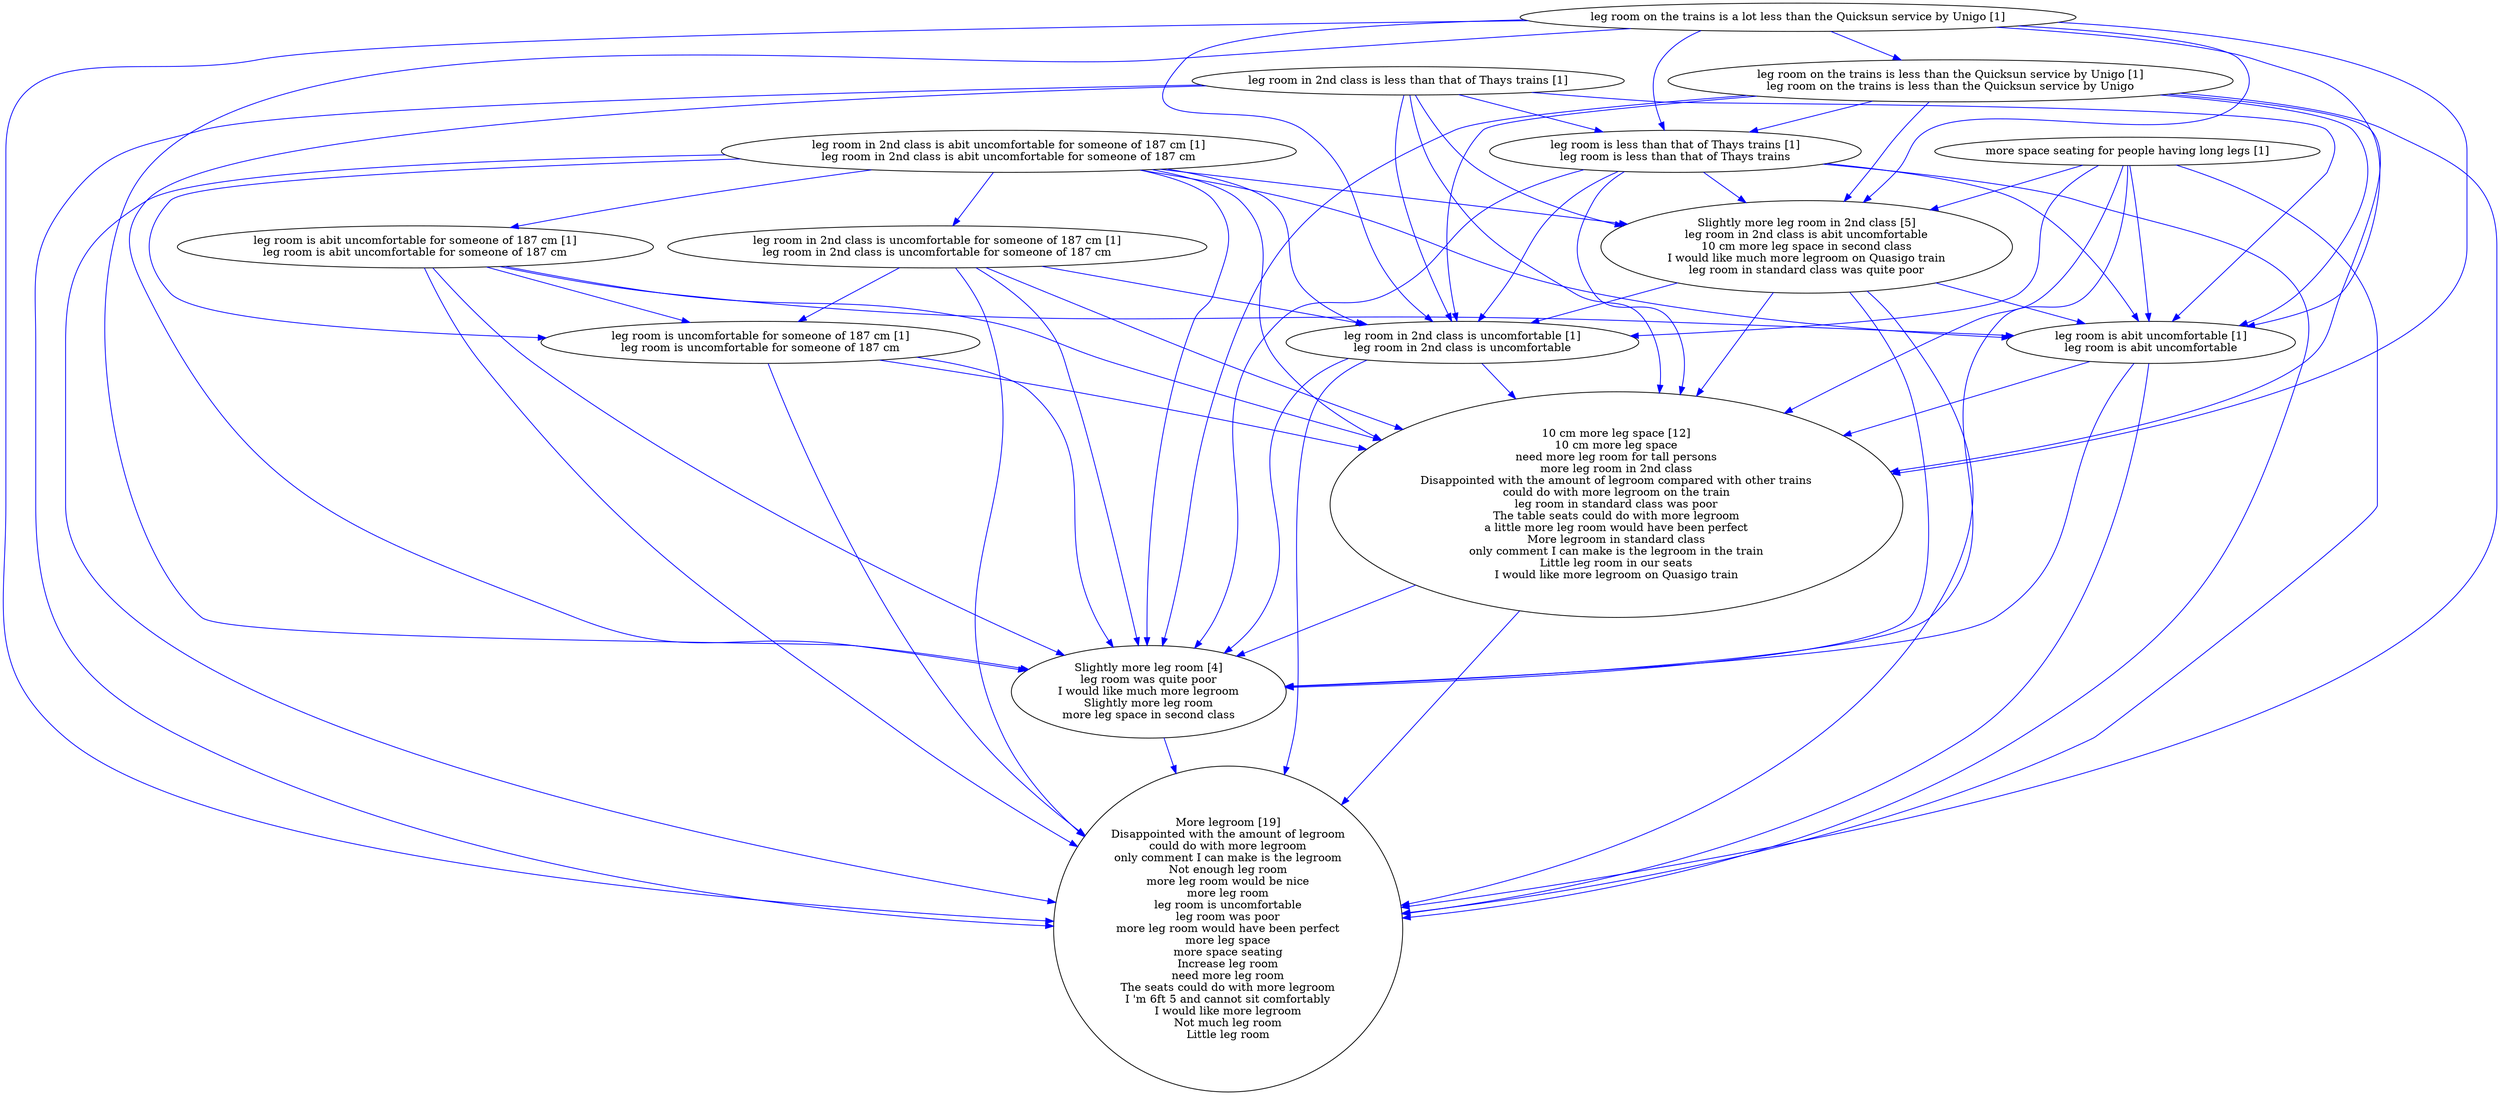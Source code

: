 digraph collapsedGraph {
"More legroom [19]\nDisappointed with the amount of legroom\ncould do with more legroom\nonly comment I can make is the legroom\nNot enough leg room\nmore leg room would be nice\nmore leg room\nleg room is uncomfortable\nleg room was poor\nmore leg room would have been perfect\nmore leg space\nmore space seating\nIncrease leg room\nneed more leg room\nThe seats could do with more legroom\nI 'm 6ft 5 and cannot sit comfortably\nI would like more legroom\nNot much leg room\nLittle leg room""Slightly more leg room [4]\nleg room was quite poor\nI would like much more legroom\nSlightly more leg room\nmore leg space in second class""Slightly more leg room in 2nd class [5]\nleg room in 2nd class is abit uncomfortable\n10 cm more leg space in second class\nI would like much more legroom on Quasigo train\nleg room in standard class was quite poor""10 cm more leg space [12]\n10 cm more leg space\nneed more leg room for tall persons\nmore leg room in 2nd class\nDisappointed with the amount of legroom compared with other trains\ncould do with more legroom on the train\nleg room in standard class was poor\nThe table seats could do with more legroom\na little more leg room would have been perfect\nMore legroom in standard class\nonly comment I can make is the legroom in the train\nLittle leg room in our seats\nI would like more legroom on Quasigo train""leg room in 2nd class is abit uncomfortable for someone of 187 cm [1]\nleg room in 2nd class is abit uncomfortable for someone of 187 cm""leg room is abit uncomfortable for someone of 187 cm [1]\nleg room is abit uncomfortable for someone of 187 cm""leg room is abit uncomfortable [1]\nleg room is abit uncomfortable""leg room is uncomfortable for someone of 187 cm [1]\nleg room is uncomfortable for someone of 187 cm""leg room in 2nd class is uncomfortable [1]\nleg room in 2nd class is uncomfortable""leg room in 2nd class is uncomfortable for someone of 187 cm [1]\nleg room in 2nd class is uncomfortable for someone of 187 cm""leg room in 2nd class is less than that of Thays trains [1]""leg room is less than that of Thays trains [1]\nleg room is less than that of Thays trains""leg room on the trains is a lot less than the Quicksun service by Unigo [1]""leg room on the trains is less than the Quicksun service by Unigo [1]\nleg room on the trains is less than the Quicksun service by Unigo""more space seating for people having long legs [1]""Slightly more leg room in 2nd class [5]\nleg room in 2nd class is abit uncomfortable\n10 cm more leg space in second class\nI would like much more legroom on Quasigo train\nleg room in standard class was quite poor" -> "10 cm more leg space [12]\n10 cm more leg space\nneed more leg room for tall persons\nmore leg room in 2nd class\nDisappointed with the amount of legroom compared with other trains\ncould do with more legroom on the train\nleg room in standard class was poor\nThe table seats could do with more legroom\na little more leg room would have been perfect\nMore legroom in standard class\nonly comment I can make is the legroom in the train\nLittle leg room in our seats\nI would like more legroom on Quasigo train" [color=blue]
"Slightly more leg room in 2nd class [5]\nleg room in 2nd class is abit uncomfortable\n10 cm more leg space in second class\nI would like much more legroom on Quasigo train\nleg room in standard class was quite poor" -> "More legroom [19]\nDisappointed with the amount of legroom\ncould do with more legroom\nonly comment I can make is the legroom\nNot enough leg room\nmore leg room would be nice\nmore leg room\nleg room is uncomfortable\nleg room was poor\nmore leg room would have been perfect\nmore leg space\nmore space seating\nIncrease leg room\nneed more leg room\nThe seats could do with more legroom\nI 'm 6ft 5 and cannot sit comfortably\nI would like more legroom\nNot much leg room\nLittle leg room" [color=blue]
"10 cm more leg space [12]\n10 cm more leg space\nneed more leg room for tall persons\nmore leg room in 2nd class\nDisappointed with the amount of legroom compared with other trains\ncould do with more legroom on the train\nleg room in standard class was poor\nThe table seats could do with more legroom\na little more leg room would have been perfect\nMore legroom in standard class\nonly comment I can make is the legroom in the train\nLittle leg room in our seats\nI would like more legroom on Quasigo train" -> "More legroom [19]\nDisappointed with the amount of legroom\ncould do with more legroom\nonly comment I can make is the legroom\nNot enough leg room\nmore leg room would be nice\nmore leg room\nleg room is uncomfortable\nleg room was poor\nmore leg room would have been perfect\nmore leg space\nmore space seating\nIncrease leg room\nneed more leg room\nThe seats could do with more legroom\nI 'm 6ft 5 and cannot sit comfortably\nI would like more legroom\nNot much leg room\nLittle leg room" [color=blue]
"leg room on the trains is less than the Quicksun service by Unigo [1]\nleg room on the trains is less than the Quicksun service by Unigo" -> "leg room is abit uncomfortable [1]\nleg room is abit uncomfortable" [color=blue]
"leg room on the trains is less than the Quicksun service by Unigo [1]\nleg room on the trains is less than the Quicksun service by Unigo" -> "Slightly more leg room [4]\nleg room was quite poor\nI would like much more legroom\nSlightly more leg room\nmore leg space in second class" [color=blue]
"more space seating for people having long legs [1]" -> "leg room in 2nd class is uncomfortable [1]\nleg room in 2nd class is uncomfortable" [color=blue]
"more space seating for people having long legs [1]" -> "10 cm more leg space [12]\n10 cm more leg space\nneed more leg room for tall persons\nmore leg room in 2nd class\nDisappointed with the amount of legroom compared with other trains\ncould do with more legroom on the train\nleg room in standard class was poor\nThe table seats could do with more legroom\na little more leg room would have been perfect\nMore legroom in standard class\nonly comment I can make is the legroom in the train\nLittle leg room in our seats\nI would like more legroom on Quasigo train" [color=blue]
"leg room in 2nd class is abit uncomfortable for someone of 187 cm [1]\nleg room in 2nd class is abit uncomfortable for someone of 187 cm" -> "10 cm more leg space [12]\n10 cm more leg space\nneed more leg room for tall persons\nmore leg room in 2nd class\nDisappointed with the amount of legroom compared with other trains\ncould do with more legroom on the train\nleg room in standard class was poor\nThe table seats could do with more legroom\na little more leg room would have been perfect\nMore legroom in standard class\nonly comment I can make is the legroom in the train\nLittle leg room in our seats\nI would like more legroom on Quasigo train" [color=blue]
"more space seating for people having long legs [1]" -> "Slightly more leg room in 2nd class [5]\nleg room in 2nd class is abit uncomfortable\n10 cm more leg space in second class\nI would like much more legroom on Quasigo train\nleg room in standard class was quite poor" [color=blue]
"more space seating for people having long legs [1]" -> "Slightly more leg room [4]\nleg room was quite poor\nI would like much more legroom\nSlightly more leg room\nmore leg space in second class" [color=blue]
"Slightly more leg room in 2nd class [5]\nleg room in 2nd class is abit uncomfortable\n10 cm more leg space in second class\nI would like much more legroom on Quasigo train\nleg room in standard class was quite poor" -> "leg room is abit uncomfortable [1]\nleg room is abit uncomfortable" [color=blue]
"more space seating for people having long legs [1]" -> "More legroom [19]\nDisappointed with the amount of legroom\ncould do with more legroom\nonly comment I can make is the legroom\nNot enough leg room\nmore leg room would be nice\nmore leg room\nleg room is uncomfortable\nleg room was poor\nmore leg room would have been perfect\nmore leg space\nmore space seating\nIncrease leg room\nneed more leg room\nThe seats could do with more legroom\nI 'm 6ft 5 and cannot sit comfortably\nI would like more legroom\nNot much leg room\nLittle leg room" [color=blue]
"Slightly more leg room [4]\nleg room was quite poor\nI would like much more legroom\nSlightly more leg room\nmore leg space in second class" -> "More legroom [19]\nDisappointed with the amount of legroom\ncould do with more legroom\nonly comment I can make is the legroom\nNot enough leg room\nmore leg room would be nice\nmore leg room\nleg room is uncomfortable\nleg room was poor\nmore leg room would have been perfect\nmore leg space\nmore space seating\nIncrease leg room\nneed more leg room\nThe seats could do with more legroom\nI 'm 6ft 5 and cannot sit comfortably\nI would like more legroom\nNot much leg room\nLittle leg room" [color=blue]
"leg room in 2nd class is uncomfortable [1]\nleg room in 2nd class is uncomfortable" -> "More legroom [19]\nDisappointed with the amount of legroom\ncould do with more legroom\nonly comment I can make is the legroom\nNot enough leg room\nmore leg room would be nice\nmore leg room\nleg room is uncomfortable\nleg room was poor\nmore leg room would have been perfect\nmore leg space\nmore space seating\nIncrease leg room\nneed more leg room\nThe seats could do with more legroom\nI 'm 6ft 5 and cannot sit comfortably\nI would like more legroom\nNot much leg room\nLittle leg room" [color=blue]
"leg room in 2nd class is uncomfortable [1]\nleg room in 2nd class is uncomfortable" -> "Slightly more leg room [4]\nleg room was quite poor\nI would like much more legroom\nSlightly more leg room\nmore leg space in second class" [color=blue]
"leg room in 2nd class is uncomfortable [1]\nleg room in 2nd class is uncomfortable" -> "10 cm more leg space [12]\n10 cm more leg space\nneed more leg room for tall persons\nmore leg room in 2nd class\nDisappointed with the amount of legroom compared with other trains\ncould do with more legroom on the train\nleg room in standard class was poor\nThe table seats could do with more legroom\na little more leg room would have been perfect\nMore legroom in standard class\nonly comment I can make is the legroom in the train\nLittle leg room in our seats\nI would like more legroom on Quasigo train" [color=blue]
"leg room on the trains is a lot less than the Quicksun service by Unigo [1]" -> "Slightly more leg room in 2nd class [5]\nleg room in 2nd class is abit uncomfortable\n10 cm more leg space in second class\nI would like much more legroom on Quasigo train\nleg room in standard class was quite poor" [color=blue]
"leg room is less than that of Thays trains [1]\nleg room is less than that of Thays trains" -> "Slightly more leg room [4]\nleg room was quite poor\nI would like much more legroom\nSlightly more leg room\nmore leg space in second class" [color=blue]
"leg room is less than that of Thays trains [1]\nleg room is less than that of Thays trains" -> "leg room is abit uncomfortable [1]\nleg room is abit uncomfortable" [color=blue]
"leg room is less than that of Thays trains [1]\nleg room is less than that of Thays trains" -> "10 cm more leg space [12]\n10 cm more leg space\nneed more leg room for tall persons\nmore leg room in 2nd class\nDisappointed with the amount of legroom compared with other trains\ncould do with more legroom on the train\nleg room in standard class was poor\nThe table seats could do with more legroom\na little more leg room would have been perfect\nMore legroom in standard class\nonly comment I can make is the legroom in the train\nLittle leg room in our seats\nI would like more legroom on Quasigo train" [color=blue]
"leg room is less than that of Thays trains [1]\nleg room is less than that of Thays trains" -> "Slightly more leg room in 2nd class [5]\nleg room in 2nd class is abit uncomfortable\n10 cm more leg space in second class\nI would like much more legroom on Quasigo train\nleg room in standard class was quite poor" [color=blue]
"leg room is less than that of Thays trains [1]\nleg room is less than that of Thays trains" -> "More legroom [19]\nDisappointed with the amount of legroom\ncould do with more legroom\nonly comment I can make is the legroom\nNot enough leg room\nmore leg room would be nice\nmore leg room\nleg room is uncomfortable\nleg room was poor\nmore leg room would have been perfect\nmore leg space\nmore space seating\nIncrease leg room\nneed more leg room\nThe seats could do with more legroom\nI 'm 6ft 5 and cannot sit comfortably\nI would like more legroom\nNot much leg room\nLittle leg room" [color=blue]
"leg room in 2nd class is uncomfortable for someone of 187 cm [1]\nleg room in 2nd class is uncomfortable for someone of 187 cm" -> "10 cm more leg space [12]\n10 cm more leg space\nneed more leg room for tall persons\nmore leg room in 2nd class\nDisappointed with the amount of legroom compared with other trains\ncould do with more legroom on the train\nleg room in standard class was poor\nThe table seats could do with more legroom\na little more leg room would have been perfect\nMore legroom in standard class\nonly comment I can make is the legroom in the train\nLittle leg room in our seats\nI would like more legroom on Quasigo train" [color=blue]
"leg room on the trains is a lot less than the Quicksun service by Unigo [1]" -> "More legroom [19]\nDisappointed with the amount of legroom\ncould do with more legroom\nonly comment I can make is the legroom\nNot enough leg room\nmore leg room would be nice\nmore leg room\nleg room is uncomfortable\nleg room was poor\nmore leg room would have been perfect\nmore leg space\nmore space seating\nIncrease leg room\nneed more leg room\nThe seats could do with more legroom\nI 'm 6ft 5 and cannot sit comfortably\nI would like more legroom\nNot much leg room\nLittle leg room" [color=blue]
"leg room on the trains is a lot less than the Quicksun service by Unigo [1]" -> "10 cm more leg space [12]\n10 cm more leg space\nneed more leg room for tall persons\nmore leg room in 2nd class\nDisappointed with the amount of legroom compared with other trains\ncould do with more legroom on the train\nleg room in standard class was poor\nThe table seats could do with more legroom\na little more leg room would have been perfect\nMore legroom in standard class\nonly comment I can make is the legroom in the train\nLittle leg room in our seats\nI would like more legroom on Quasigo train" [color=blue]
"leg room on the trains is a lot less than the Quicksun service by Unigo [1]" -> "Slightly more leg room [4]\nleg room was quite poor\nI would like much more legroom\nSlightly more leg room\nmore leg space in second class" [color=blue]
"leg room is uncomfortable for someone of 187 cm [1]\nleg room is uncomfortable for someone of 187 cm" -> "10 cm more leg space [12]\n10 cm more leg space\nneed more leg room for tall persons\nmore leg room in 2nd class\nDisappointed with the amount of legroom compared with other trains\ncould do with more legroom on the train\nleg room in standard class was poor\nThe table seats could do with more legroom\na little more leg room would have been perfect\nMore legroom in standard class\nonly comment I can make is the legroom in the train\nLittle leg room in our seats\nI would like more legroom on Quasigo train" [color=blue]
"leg room is uncomfortable for someone of 187 cm [1]\nleg room is uncomfortable for someone of 187 cm" -> "Slightly more leg room [4]\nleg room was quite poor\nI would like much more legroom\nSlightly more leg room\nmore leg space in second class" [color=blue]
"leg room on the trains is a lot less than the Quicksun service by Unigo [1]" -> "leg room is less than that of Thays trains [1]\nleg room is less than that of Thays trains" [color=blue]
"leg room on the trains is a lot less than the Quicksun service by Unigo [1]" -> "leg room in 2nd class is uncomfortable [1]\nleg room in 2nd class is uncomfortable" [color=blue]
"leg room in 2nd class is uncomfortable for someone of 187 cm [1]\nleg room in 2nd class is uncomfortable for someone of 187 cm" -> "More legroom [19]\nDisappointed with the amount of legroom\ncould do with more legroom\nonly comment I can make is the legroom\nNot enough leg room\nmore leg room would be nice\nmore leg room\nleg room is uncomfortable\nleg room was poor\nmore leg room would have been perfect\nmore leg space\nmore space seating\nIncrease leg room\nneed more leg room\nThe seats could do with more legroom\nI 'm 6ft 5 and cannot sit comfortably\nI would like more legroom\nNot much leg room\nLittle leg room" [color=blue]
"leg room is uncomfortable for someone of 187 cm [1]\nleg room is uncomfortable for someone of 187 cm" -> "More legroom [19]\nDisappointed with the amount of legroom\ncould do with more legroom\nonly comment I can make is the legroom\nNot enough leg room\nmore leg room would be nice\nmore leg room\nleg room is uncomfortable\nleg room was poor\nmore leg room would have been perfect\nmore leg space\nmore space seating\nIncrease leg room\nneed more leg room\nThe seats could do with more legroom\nI 'm 6ft 5 and cannot sit comfortably\nI would like more legroom\nNot much leg room\nLittle leg room" [color=blue]
"Slightly more leg room in 2nd class [5]\nleg room in 2nd class is abit uncomfortable\n10 cm more leg space in second class\nI would like much more legroom on Quasigo train\nleg room in standard class was quite poor" -> "Slightly more leg room [4]\nleg room was quite poor\nI would like much more legroom\nSlightly more leg room\nmore leg space in second class" [color=blue]
"leg room is less than that of Thays trains [1]\nleg room is less than that of Thays trains" -> "leg room in 2nd class is uncomfortable [1]\nleg room in 2nd class is uncomfortable" [color=blue]
"10 cm more leg space [12]\n10 cm more leg space\nneed more leg room for tall persons\nmore leg room in 2nd class\nDisappointed with the amount of legroom compared with other trains\ncould do with more legroom on the train\nleg room in standard class was poor\nThe table seats could do with more legroom\na little more leg room would have been perfect\nMore legroom in standard class\nonly comment I can make is the legroom in the train\nLittle leg room in our seats\nI would like more legroom on Quasigo train" -> "Slightly more leg room [4]\nleg room was quite poor\nI would like much more legroom\nSlightly more leg room\nmore leg space in second class" [color=blue]
"leg room in 2nd class is uncomfortable for someone of 187 cm [1]\nleg room in 2nd class is uncomfortable for someone of 187 cm" -> "Slightly more leg room [4]\nleg room was quite poor\nI would like much more legroom\nSlightly more leg room\nmore leg space in second class" [color=blue]
"leg room is abit uncomfortable for someone of 187 cm [1]\nleg room is abit uncomfortable for someone of 187 cm" -> "10 cm more leg space [12]\n10 cm more leg space\nneed more leg room for tall persons\nmore leg room in 2nd class\nDisappointed with the amount of legroom compared with other trains\ncould do with more legroom on the train\nleg room in standard class was poor\nThe table seats could do with more legroom\na little more leg room would have been perfect\nMore legroom in standard class\nonly comment I can make is the legroom in the train\nLittle leg room in our seats\nI would like more legroom on Quasigo train" [color=blue]
"leg room in 2nd class is less than that of Thays trains [1]" -> "leg room is abit uncomfortable [1]\nleg room is abit uncomfortable" [color=blue]
"leg room is abit uncomfortable for someone of 187 cm [1]\nleg room is abit uncomfortable for someone of 187 cm" -> "Slightly more leg room [4]\nleg room was quite poor\nI would like much more legroom\nSlightly more leg room\nmore leg space in second class" [color=blue]
"leg room is abit uncomfortable for someone of 187 cm [1]\nleg room is abit uncomfortable for someone of 187 cm" -> "More legroom [19]\nDisappointed with the amount of legroom\ncould do with more legroom\nonly comment I can make is the legroom\nNot enough leg room\nmore leg room would be nice\nmore leg room\nleg room is uncomfortable\nleg room was poor\nmore leg room would have been perfect\nmore leg space\nmore space seating\nIncrease leg room\nneed more leg room\nThe seats could do with more legroom\nI 'm 6ft 5 and cannot sit comfortably\nI would like more legroom\nNot much leg room\nLittle leg room" [color=blue]
"leg room is abit uncomfortable [1]\nleg room is abit uncomfortable" -> "10 cm more leg space [12]\n10 cm more leg space\nneed more leg room for tall persons\nmore leg room in 2nd class\nDisappointed with the amount of legroom compared with other trains\ncould do with more legroom on the train\nleg room in standard class was poor\nThe table seats could do with more legroom\na little more leg room would have been perfect\nMore legroom in standard class\nonly comment I can make is the legroom in the train\nLittle leg room in our seats\nI would like more legroom on Quasigo train" [color=blue]
"leg room is abit uncomfortable [1]\nleg room is abit uncomfortable" -> "Slightly more leg room [4]\nleg room was quite poor\nI would like much more legroom\nSlightly more leg room\nmore leg space in second class" [color=blue]
"leg room on the trains is less than the Quicksun service by Unigo [1]\nleg room on the trains is less than the Quicksun service by Unigo" -> "Slightly more leg room in 2nd class [5]\nleg room in 2nd class is abit uncomfortable\n10 cm more leg space in second class\nI would like much more legroom on Quasigo train\nleg room in standard class was quite poor" [color=blue]
"leg room on the trains is less than the Quicksun service by Unigo [1]\nleg room on the trains is less than the Quicksun service by Unigo" -> "10 cm more leg space [12]\n10 cm more leg space\nneed more leg room for tall persons\nmore leg room in 2nd class\nDisappointed with the amount of legroom compared with other trains\ncould do with more legroom on the train\nleg room in standard class was poor\nThe table seats could do with more legroom\na little more leg room would have been perfect\nMore legroom in standard class\nonly comment I can make is the legroom in the train\nLittle leg room in our seats\nI would like more legroom on Quasigo train" [color=blue]
"leg room on the trains is less than the Quicksun service by Unigo [1]\nleg room on the trains is less than the Quicksun service by Unigo" -> "More legroom [19]\nDisappointed with the amount of legroom\ncould do with more legroom\nonly comment I can make is the legroom\nNot enough leg room\nmore leg room would be nice\nmore leg room\nleg room is uncomfortable\nleg room was poor\nmore leg room would have been perfect\nmore leg space\nmore space seating\nIncrease leg room\nneed more leg room\nThe seats could do with more legroom\nI 'm 6ft 5 and cannot sit comfortably\nI would like more legroom\nNot much leg room\nLittle leg room" [color=blue]
"leg room on the trains is less than the Quicksun service by Unigo [1]\nleg room on the trains is less than the Quicksun service by Unigo" -> "leg room in 2nd class is uncomfortable [1]\nleg room in 2nd class is uncomfortable" [color=blue]
"leg room on the trains is less than the Quicksun service by Unigo [1]\nleg room on the trains is less than the Quicksun service by Unigo" -> "leg room is less than that of Thays trains [1]\nleg room is less than that of Thays trains" [color=blue]
"leg room in 2nd class is less than that of Thays trains [1]" -> "leg room in 2nd class is uncomfortable [1]\nleg room in 2nd class is uncomfortable" [color=blue]
"Slightly more leg room in 2nd class [5]\nleg room in 2nd class is abit uncomfortable\n10 cm more leg space in second class\nI would like much more legroom on Quasigo train\nleg room in standard class was quite poor" -> "leg room in 2nd class is uncomfortable [1]\nleg room in 2nd class is uncomfortable" [color=blue]
"leg room on the trains is a lot less than the Quicksun service by Unigo [1]" -> "leg room is abit uncomfortable [1]\nleg room is abit uncomfortable" [color=blue]
"leg room in 2nd class is less than that of Thays trains [1]" -> "10 cm more leg space [12]\n10 cm more leg space\nneed more leg room for tall persons\nmore leg room in 2nd class\nDisappointed with the amount of legroom compared with other trains\ncould do with more legroom on the train\nleg room in standard class was poor\nThe table seats could do with more legroom\na little more leg room would have been perfect\nMore legroom in standard class\nonly comment I can make is the legroom in the train\nLittle leg room in our seats\nI would like more legroom on Quasigo train" [color=blue]
"leg room in 2nd class is less than that of Thays trains [1]" -> "More legroom [19]\nDisappointed with the amount of legroom\ncould do with more legroom\nonly comment I can make is the legroom\nNot enough leg room\nmore leg room would be nice\nmore leg room\nleg room is uncomfortable\nleg room was poor\nmore leg room would have been perfect\nmore leg space\nmore space seating\nIncrease leg room\nneed more leg room\nThe seats could do with more legroom\nI 'm 6ft 5 and cannot sit comfortably\nI would like more legroom\nNot much leg room\nLittle leg room" [color=blue]
"leg room in 2nd class is less than that of Thays trains [1]" -> "Slightly more leg room in 2nd class [5]\nleg room in 2nd class is abit uncomfortable\n10 cm more leg space in second class\nI would like much more legroom on Quasigo train\nleg room in standard class was quite poor" [color=blue]
"leg room in 2nd class is less than that of Thays trains [1]" -> "Slightly more leg room [4]\nleg room was quite poor\nI would like much more legroom\nSlightly more leg room\nmore leg space in second class" [color=blue]
"more space seating for people having long legs [1]" -> "leg room is abit uncomfortable [1]\nleg room is abit uncomfortable" [color=blue]
"leg room is abit uncomfortable [1]\nleg room is abit uncomfortable" -> "More legroom [19]\nDisappointed with the amount of legroom\ncould do with more legroom\nonly comment I can make is the legroom\nNot enough leg room\nmore leg room would be nice\nmore leg room\nleg room is uncomfortable\nleg room was poor\nmore leg room would have been perfect\nmore leg space\nmore space seating\nIncrease leg room\nneed more leg room\nThe seats could do with more legroom\nI 'm 6ft 5 and cannot sit comfortably\nI would like more legroom\nNot much leg room\nLittle leg room" [color=blue]
"leg room in 2nd class is abit uncomfortable for someone of 187 cm [1]\nleg room in 2nd class is abit uncomfortable for someone of 187 cm" -> "More legroom [19]\nDisappointed with the amount of legroom\ncould do with more legroom\nonly comment I can make is the legroom\nNot enough leg room\nmore leg room would be nice\nmore leg room\nleg room is uncomfortable\nleg room was poor\nmore leg room would have been perfect\nmore leg space\nmore space seating\nIncrease leg room\nneed more leg room\nThe seats could do with more legroom\nI 'm 6ft 5 and cannot sit comfortably\nI would like more legroom\nNot much leg room\nLittle leg room" [color=blue]
"leg room in 2nd class is abit uncomfortable for someone of 187 cm [1]\nleg room in 2nd class is abit uncomfortable for someone of 187 cm" -> "Slightly more leg room [4]\nleg room was quite poor\nI would like much more legroom\nSlightly more leg room\nmore leg space in second class" [color=blue]
"leg room in 2nd class is abit uncomfortable for someone of 187 cm [1]\nleg room in 2nd class is abit uncomfortable for someone of 187 cm" -> "Slightly more leg room in 2nd class [5]\nleg room in 2nd class is abit uncomfortable\n10 cm more leg space in second class\nI would like much more legroom on Quasigo train\nleg room in standard class was quite poor" [color=blue]
"leg room in 2nd class is abit uncomfortable for someone of 187 cm [1]\nleg room in 2nd class is abit uncomfortable for someone of 187 cm" -> "leg room is abit uncomfortable for someone of 187 cm [1]\nleg room is abit uncomfortable for someone of 187 cm" [color=blue]
"leg room is abit uncomfortable for someone of 187 cm [1]\nleg room is abit uncomfortable for someone of 187 cm" -> "leg room is abit uncomfortable [1]\nleg room is abit uncomfortable" [color=blue]
"leg room is abit uncomfortable for someone of 187 cm [1]\nleg room is abit uncomfortable for someone of 187 cm" -> "leg room is uncomfortable for someone of 187 cm [1]\nleg room is uncomfortable for someone of 187 cm" [color=blue]
"leg room in 2nd class is abit uncomfortable for someone of 187 cm [1]\nleg room in 2nd class is abit uncomfortable for someone of 187 cm" -> "leg room in 2nd class is uncomfortable for someone of 187 cm [1]\nleg room in 2nd class is uncomfortable for someone of 187 cm" [color=blue]
"leg room in 2nd class is uncomfortable for someone of 187 cm [1]\nleg room in 2nd class is uncomfortable for someone of 187 cm" -> "leg room is uncomfortable for someone of 187 cm [1]\nleg room is uncomfortable for someone of 187 cm" [color=blue]
"leg room in 2nd class is uncomfortable for someone of 187 cm [1]\nleg room in 2nd class is uncomfortable for someone of 187 cm" -> "leg room in 2nd class is uncomfortable [1]\nleg room in 2nd class is uncomfortable" [color=blue]
"leg room in 2nd class is abit uncomfortable for someone of 187 cm [1]\nleg room in 2nd class is abit uncomfortable for someone of 187 cm" -> "leg room is uncomfortable for someone of 187 cm [1]\nleg room is uncomfortable for someone of 187 cm" [color=blue]
"leg room in 2nd class is abit uncomfortable for someone of 187 cm [1]\nleg room in 2nd class is abit uncomfortable for someone of 187 cm" -> "leg room is abit uncomfortable [1]\nleg room is abit uncomfortable" [color=blue]
"leg room in 2nd class is abit uncomfortable for someone of 187 cm [1]\nleg room in 2nd class is abit uncomfortable for someone of 187 cm" -> "leg room in 2nd class is uncomfortable [1]\nleg room in 2nd class is uncomfortable" [color=blue]
"leg room in 2nd class is less than that of Thays trains [1]" -> "leg room is less than that of Thays trains [1]\nleg room is less than that of Thays trains" [color=blue]
"leg room on the trains is a lot less than the Quicksun service by Unigo [1]" -> "leg room on the trains is less than the Quicksun service by Unigo [1]\nleg room on the trains is less than the Quicksun service by Unigo" [color=blue]
}